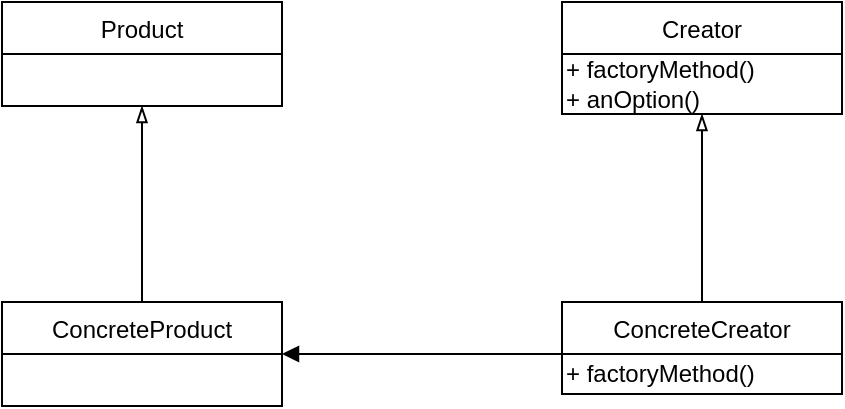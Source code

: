 <mxfile version="12.6.5" type="device"><diagram id="3FJjRyTvCsmvmkxPkDpA" name="第 1 页"><mxGraphModel dx="1038" dy="607" grid="1" gridSize="10" guides="1" tooltips="1" connect="1" arrows="1" fold="1" page="1" pageScale="1" pageWidth="827" pageHeight="1169" math="0" shadow="0"><root><mxCell id="0"/><mxCell id="1" parent="0"/><mxCell id="UV8N5HRahPkJM5GPP3HR-1" value="Product" style="swimlane;fontStyle=0;childLayout=stackLayout;horizontal=1;startSize=26;fillColor=none;horizontalStack=0;resizeParent=1;resizeParentMax=0;resizeLast=0;collapsible=1;marginBottom=0;" vertex="1" parent="1"><mxGeometry x="150" y="370" width="140" height="52" as="geometry"/></mxCell><mxCell id="UV8N5HRahPkJM5GPP3HR-5" value="Creator" style="swimlane;fontStyle=0;childLayout=stackLayout;horizontal=1;startSize=26;fillColor=none;horizontalStack=0;resizeParent=1;resizeParentMax=0;resizeLast=0;collapsible=1;marginBottom=0;" vertex="1" parent="1"><mxGeometry x="430" y="370" width="140" height="56" as="geometry"/></mxCell><mxCell id="UV8N5HRahPkJM5GPP3HR-6" value="+ factoryMethod()&lt;br&gt;+ anOption()" style="text;html=1;align=left;verticalAlign=middle;resizable=0;points=[];autosize=1;" vertex="1" parent="UV8N5HRahPkJM5GPP3HR-5"><mxGeometry y="26" width="140" height="30" as="geometry"/></mxCell><mxCell id="UV8N5HRahPkJM5GPP3HR-15" style="edgeStyle=orthogonalEdgeStyle;rounded=0;orthogonalLoop=1;jettySize=auto;html=1;endArrow=blockThin;endFill=0;" edge="1" parent="1" source="UV8N5HRahPkJM5GPP3HR-8" target="UV8N5HRahPkJM5GPP3HR-5"><mxGeometry relative="1" as="geometry"/></mxCell><mxCell id="UV8N5HRahPkJM5GPP3HR-16" style="edgeStyle=orthogonalEdgeStyle;rounded=0;orthogonalLoop=1;jettySize=auto;html=1;entryX=1;entryY=0.5;entryDx=0;entryDy=0;endArrow=block;endFill=1;" edge="1" parent="1" source="UV8N5HRahPkJM5GPP3HR-8" target="UV8N5HRahPkJM5GPP3HR-10"><mxGeometry relative="1" as="geometry"><Array as="points"><mxPoint x="390" y="546"/><mxPoint x="390" y="546"/></Array></mxGeometry></mxCell><mxCell id="UV8N5HRahPkJM5GPP3HR-8" value="ConcreteCreator" style="swimlane;fontStyle=0;childLayout=stackLayout;horizontal=1;startSize=26;fillColor=none;horizontalStack=0;resizeParent=1;resizeParentMax=0;resizeLast=0;collapsible=1;marginBottom=0;" vertex="1" parent="1"><mxGeometry x="430" y="520" width="140" height="46" as="geometry"/></mxCell><mxCell id="UV8N5HRahPkJM5GPP3HR-9" value="+ factoryMethod()" style="text;html=1;align=left;verticalAlign=middle;resizable=0;points=[];autosize=1;" vertex="1" parent="UV8N5HRahPkJM5GPP3HR-8"><mxGeometry y="26" width="140" height="20" as="geometry"/></mxCell><mxCell id="UV8N5HRahPkJM5GPP3HR-17" style="edgeStyle=orthogonalEdgeStyle;rounded=0;orthogonalLoop=1;jettySize=auto;html=1;entryX=0.5;entryY=1;entryDx=0;entryDy=0;endArrow=blockThin;endFill=0;" edge="1" parent="1" source="UV8N5HRahPkJM5GPP3HR-10" target="UV8N5HRahPkJM5GPP3HR-1"><mxGeometry relative="1" as="geometry"/></mxCell><mxCell id="UV8N5HRahPkJM5GPP3HR-10" value="ConcreteProduct" style="swimlane;fontStyle=0;childLayout=stackLayout;horizontal=1;startSize=26;fillColor=none;horizontalStack=0;resizeParent=1;resizeParentMax=0;resizeLast=0;collapsible=1;marginBottom=0;" vertex="1" parent="1"><mxGeometry x="150" y="520" width="140" height="52" as="geometry"/></mxCell></root></mxGraphModel></diagram></mxfile>
